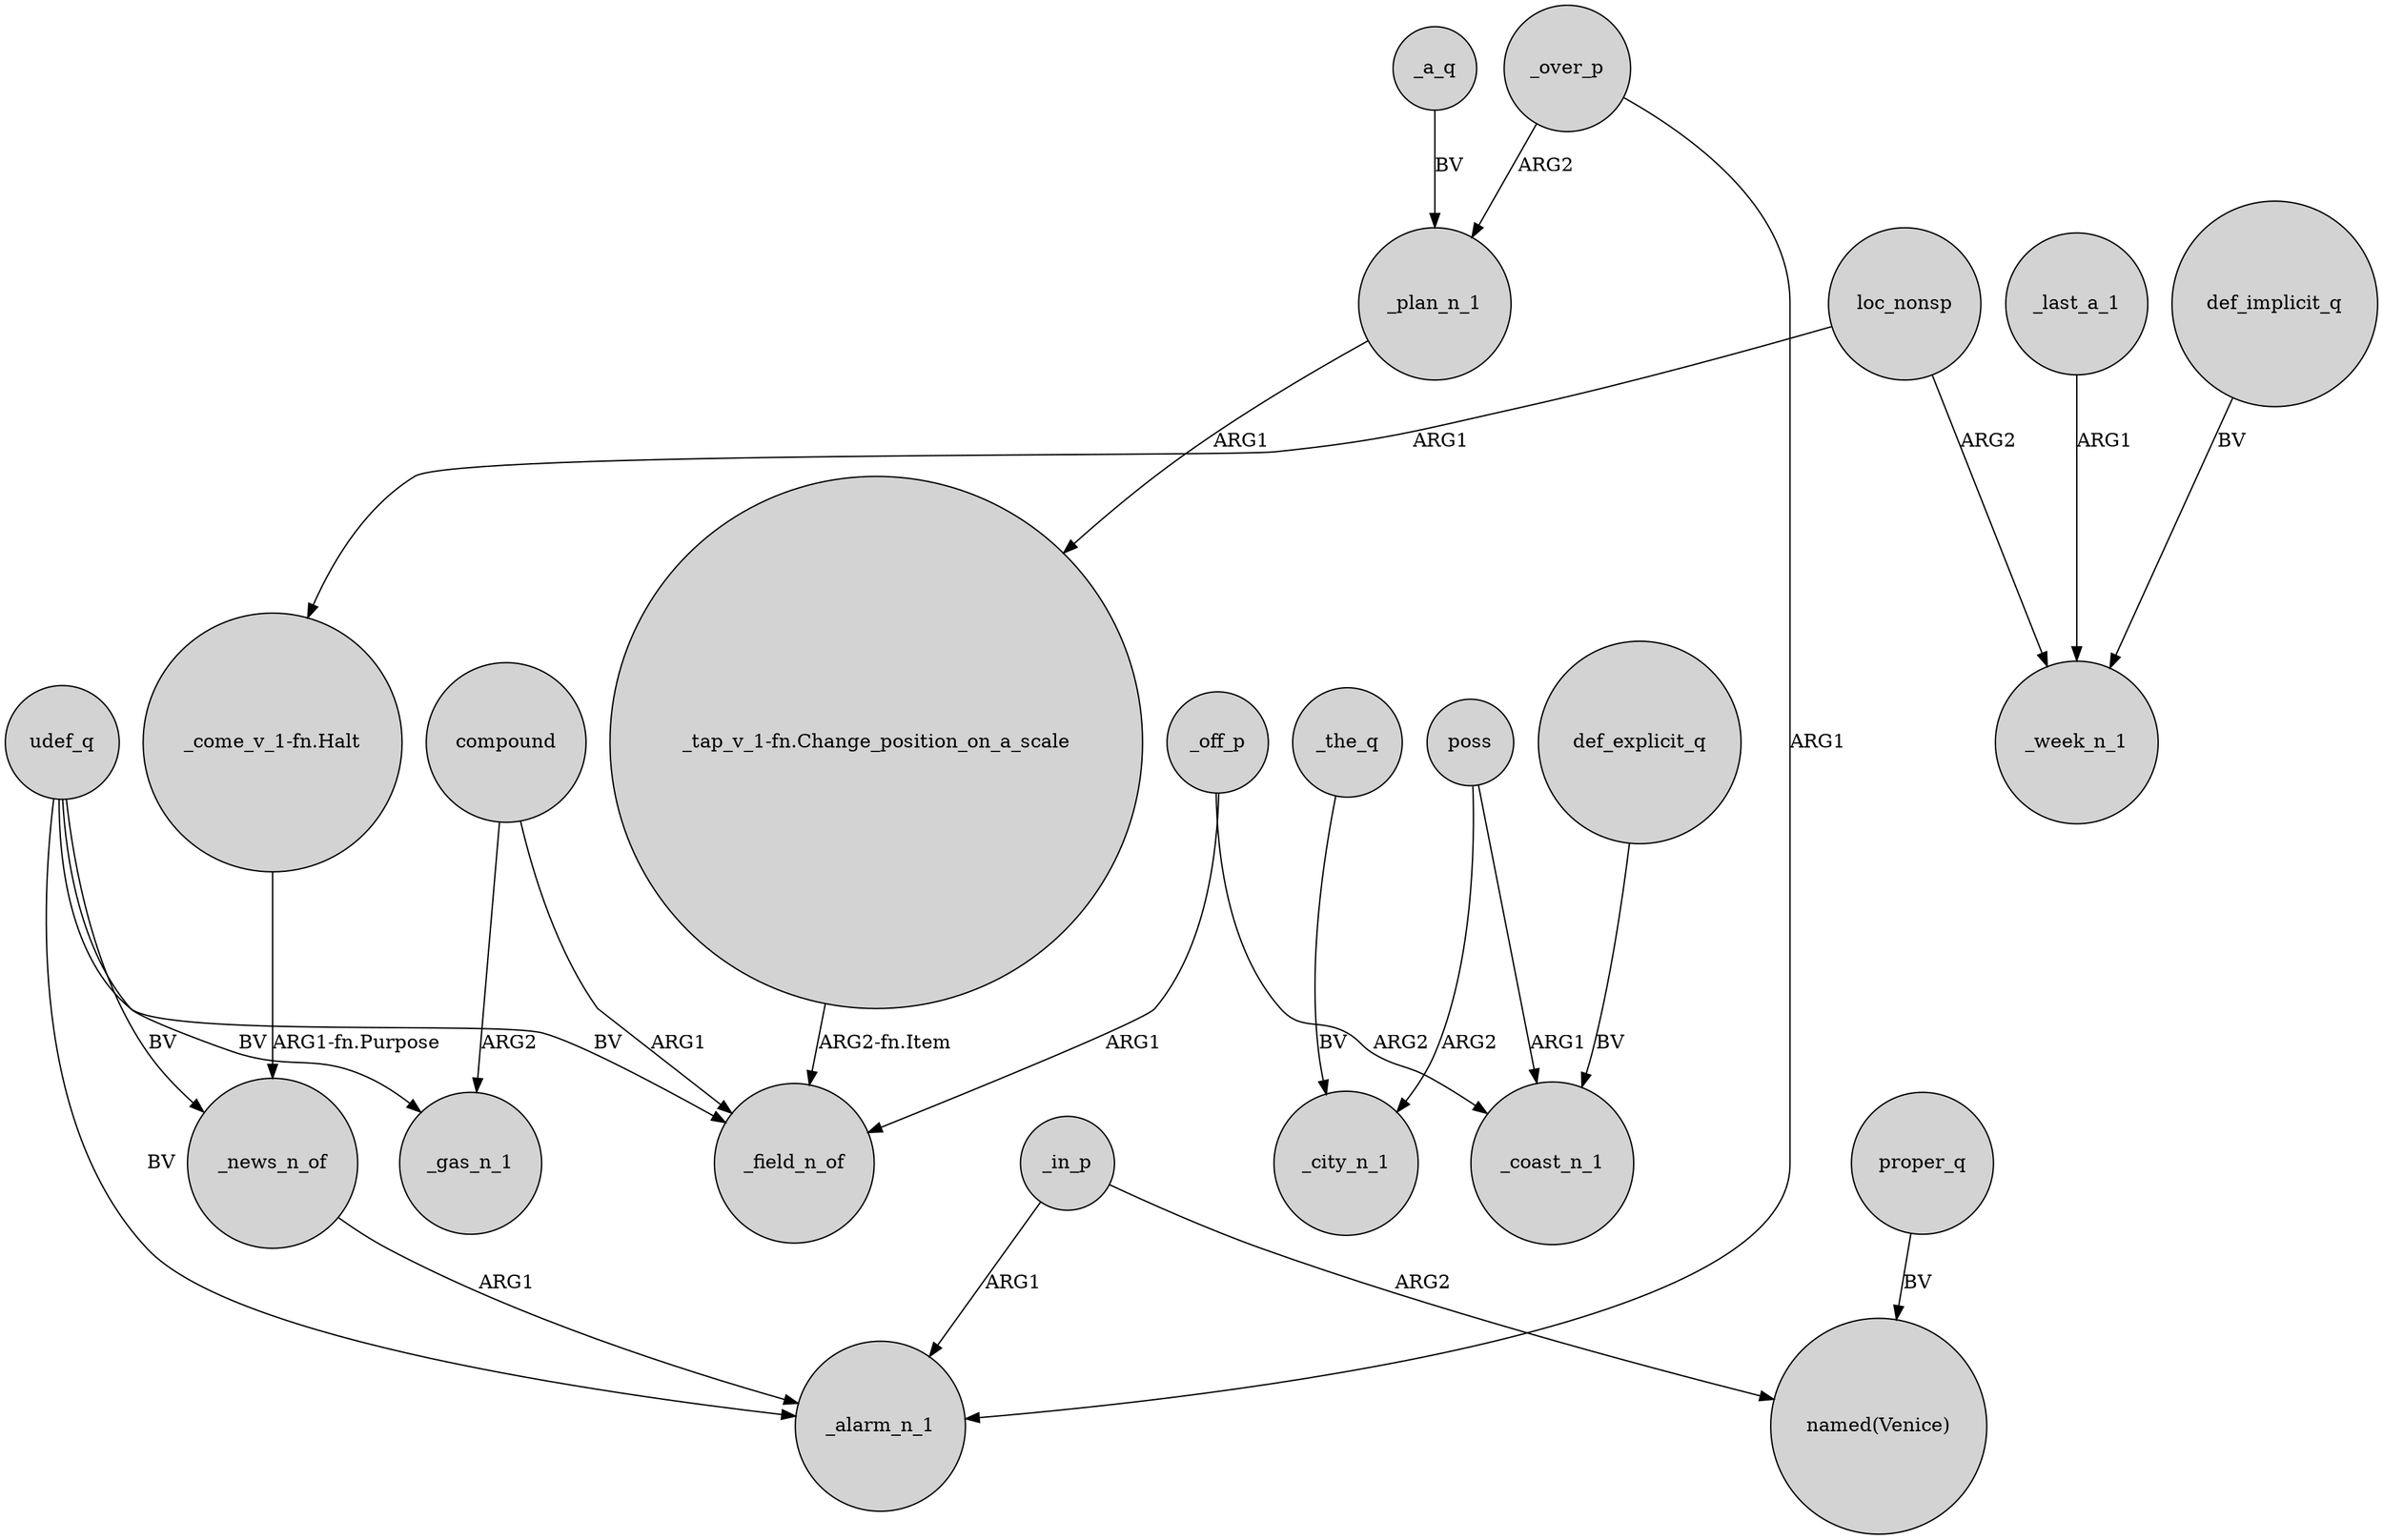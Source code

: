 digraph {
	node [shape=circle style=filled]
	udef_q -> _news_n_of [label=BV]
	udef_q -> _alarm_n_1 [label=BV]
	_over_p -> _alarm_n_1 [label=ARG1]
	compound -> _gas_n_1 [label=ARG2]
	loc_nonsp -> _week_n_1 [label=ARG2]
	poss -> _city_n_1 [label=ARG2]
	compound -> _field_n_of [label=ARG1]
	_over_p -> _plan_n_1 [label=ARG2]
	udef_q -> _field_n_of [label=BV]
	_in_p -> "named(Venice)" [label=ARG2]
	_news_n_of -> _alarm_n_1 [label=ARG1]
	_the_q -> _city_n_1 [label=BV]
	_off_p -> _coast_n_1 [label=ARG2]
	_last_a_1 -> _week_n_1 [label=ARG1]
	proper_q -> "named(Venice)" [label=BV]
	_a_q -> _plan_n_1 [label=BV]
	_in_p -> _alarm_n_1 [label=ARG1]
	_off_p -> _field_n_of [label=ARG1]
	def_implicit_q -> _week_n_1 [label=BV]
	loc_nonsp -> "_come_v_1-fn.Halt" [label=ARG1]
	poss -> _coast_n_1 [label=ARG1]
	"_come_v_1-fn.Halt" -> _news_n_of [label="ARG1-fn.Purpose"]
	"_tap_v_1-fn.Change_position_on_a_scale" -> _field_n_of [label="ARG2-fn.Item"]
	udef_q -> _gas_n_1 [label=BV]
	_plan_n_1 -> "_tap_v_1-fn.Change_position_on_a_scale" [label=ARG1]
	def_explicit_q -> _coast_n_1 [label=BV]
}
